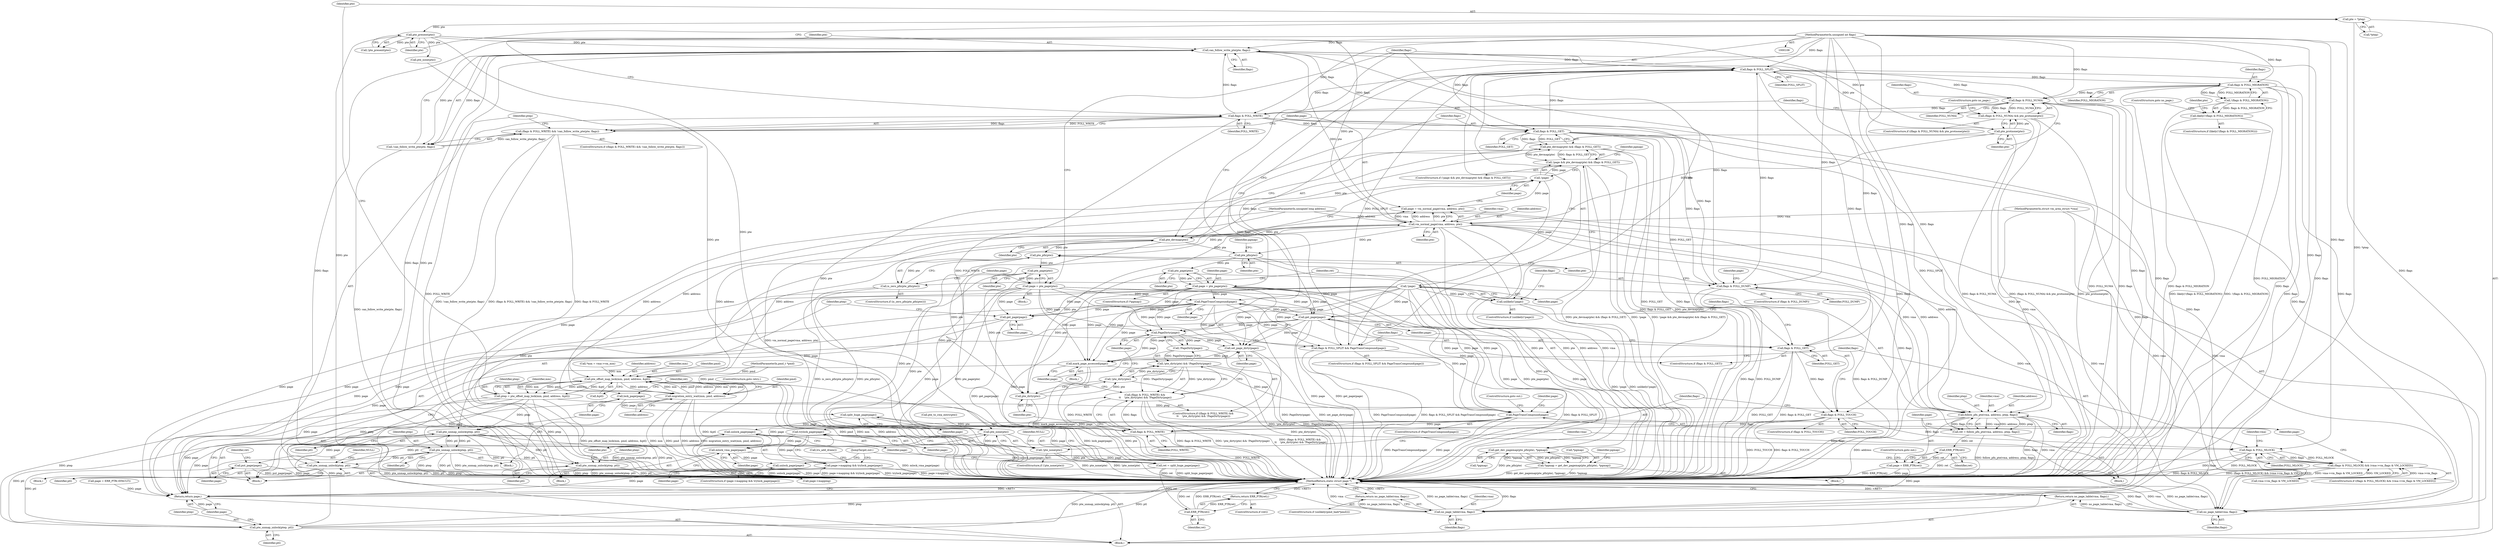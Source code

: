 digraph "0_linux_6b3a707736301c2128ca85ce85fb13f60b5e350a_4@API" {
"1000195" [label="(Call,can_follow_write_pte(pte, flags))"];
"1000186" [label="(Call,pte_protnone(pte))"];
"1000149" [label="(Call,pte_present(pte))"];
"1000143" [label="(Call,pte = *ptep)"];
"1000191" [label="(Call,flags & FOLL_WRITE)"];
"1000183" [label="(Call,flags & FOLL_NUMA)"];
"1000281" [label="(Call,flags & FOLL_SPLIT)"];
"1000217" [label="(Call,flags & FOLL_GET)"];
"1000195" [label="(Call,can_follow_write_pte(pte, flags))"];
"1000112" [label="(MethodParameterIn,unsigned int flags)"];
"1000245" [label="(Call,flags & FOLL_DUMP)"];
"1000156" [label="(Call,flags & FOLL_MIGRATION)"];
"1000194" [label="(Call,!can_follow_write_pte(pte, flags))"];
"1000190" [label="(Call,(flags & FOLL_WRITE) && !can_follow_write_pte(pte, flags))"];
"1000206" [label="(Call,vm_normal_page(vma, address, pte))"];
"1000132" [label="(Call,no_page_table(vma, flags))"];
"1000131" [label="(Return,return no_page_table(vma, flags);)"];
"1000137" [label="(Call,pte_offset_map_lock(mm, pmd, address, &ptl))"];
"1000135" [label="(Call,ptep = pte_offset_map_lock(mm, pmd, address, &ptl))"];
"1000173" [label="(Call,pte_unmap_unlock(ptep, ptl))"];
"1000199" [label="(Call,pte_unmap_unlock(ptep, ptl))"];
"1000290" [label="(Call,pte_unmap_unlock(ptep, ptl))"];
"1000365" [label="(Call,pte_unmap_unlock(ptep, ptl))"];
"1000371" [label="(Call,pte_unmap_unlock(ptep, ptl))"];
"1000269" [label="(Call,follow_pfn_pte(vma, address, ptep, flags))"];
"1000267" [label="(Call,ret = follow_pfn_pte(vma, address, ptep, flags))"];
"1000276" [label="(Call,ERR_PTR(ret))"];
"1000274" [label="(Call,page = ERR_PTR(ret))"];
"1000368" [label="(Return,return page;)"];
"1000176" [label="(Call,migration_entry_wait(mm, pmd, address))"];
"1000204" [label="(Call,page = vm_normal_page(vma, address, pte))"];
"1000212" [label="(Call,!page)"];
"1000211" [label="(Call,!page && pte_devmap(pte) && (flags & FOLL_GET))"];
"1000241" [label="(Call,!page)"];
"1000240" [label="(Call,unlikely(!page))"];
"1000284" [label="(Call,PageTransCompound(page))"];
"1000280" [label="(Call,flags & FOLL_SPLIT && PageTransCompound(page))"];
"1000288" [label="(Call,get_page(page))"];
"1000293" [label="(Call,lock_page(page))"];
"1000297" [label="(Call,split_huge_page(page))"];
"1000295" [label="(Call,ret = split_huge_page(page))"];
"1000306" [label="(Call,ERR_PTR(ret))"];
"1000305" [label="(Return,return ERR_PTR(ret);)"];
"1000299" [label="(Call,unlock_page(page))"];
"1000301" [label="(Call,put_page(page))"];
"1000313" [label="(Call,get_page(page))"];
"1000330" [label="(Call,PageDirty(page))"];
"1000329" [label="(Call,!PageDirty(page))"];
"1000325" [label="(Call,!pte_dirty(pte) && !PageDirty(page))"];
"1000321" [label="(Call,(flags & FOLL_WRITE) &&\n \t\t    !pte_dirty(pte) && !PageDirty(page))"];
"1000332" [label="(Call,set_page_dirty(page))"];
"1000334" [label="(Call,mark_page_accessed(page))"];
"1000348" [label="(Call,PageTransCompound(page))"];
"1000356" [label="(Call,trylock_page(page))"];
"1000352" [label="(Call,page->mapping && trylock_page(page))"];
"1000360" [label="(Call,mlock_vma_page(page))"];
"1000362" [label="(Call,unlock_page(page))"];
"1000215" [label="(Call,pte_devmap(pte))"];
"1000214" [label="(Call,pte_devmap(pte) && (flags & FOLL_GET))"];
"1000225" [label="(Call,pte_pfn(pte))"];
"1000224" [label="(Call,get_dev_pagemap(pte_pfn(pte), *pgmap))"];
"1000221" [label="(Call,*pgmap = get_dev_pagemap(pte_pfn(pte), *pgmap))"];
"1000234" [label="(Call,pte_page(pte))"];
"1000232" [label="(Call,page = pte_page(pte))"];
"1000327" [label="(Call,pte_dirty(pte))"];
"1000326" [label="(Call,!pte_dirty(pte))"];
"1000376" [label="(Call,pte_none(pte))"];
"1000375" [label="(Call,!pte_none(pte))"];
"1000257" [label="(Call,pte_pfn(pte))"];
"1000256" [label="(Call,is_zero_pfn(pte_pfn(pte)))"];
"1000262" [label="(Call,pte_page(pte))"];
"1000260" [label="(Call,page = pte_page(pte))"];
"1000381" [label="(Call,no_page_table(vma, flags))"];
"1000380" [label="(Return,return no_page_table(vma, flags);)"];
"1000155" [label="(Call,!(flags & FOLL_MIGRATION))"];
"1000154" [label="(Call,likely(!(flags & FOLL_MIGRATION)))"];
"1000182" [label="(Call,(flags & FOLL_NUMA) && pte_protnone(pte))"];
"1000322" [label="(Call,flags & FOLL_WRITE)"];
"1000338" [label="(Call,flags & FOLL_MLOCK)"];
"1000337" [label="(Call,(flags & FOLL_MLOCK) && (vma->vm_flags & VM_LOCKED))"];
"1000310" [label="(Call,flags & FOLL_GET)"];
"1000316" [label="(Call,flags & FOLL_TOUCH)"];
"1000283" [label="(Identifier,FOLL_SPLIT)"];
"1000204" [label="(Call,page = vm_normal_page(vma, address, pte))"];
"1000133" [label="(Identifier,vma)"];
"1000224" [label="(Call,get_dev_pagemap(pte_pfn(pte), *pgmap))"];
"1000227" [label="(Call,*pgmap)"];
"1000177" [label="(Identifier,mm)"];
"1000241" [label="(Call,!page)"];
"1000226" [label="(Identifier,pte)"];
"1000275" [label="(Identifier,page)"];
"1000359" [label="(Call,lru_add_drain())"];
"1000137" [label="(Call,pte_offset_map_lock(mm, pmd, address, &ptl))"];
"1000279" [label="(ControlStructure,if (flags & FOLL_SPLIT && PageTransCompound(page)))"];
"1000277" [label="(Identifier,ret)"];
"1000134" [label="(Identifier,flags)"];
"1000367" [label="(Identifier,ptl)"];
"1000203" [label="(Identifier,NULL)"];
"1000166" [label="(Call,pte_to_swp_entry(pte))"];
"1000257" [label="(Call,pte_pfn(pte))"];
"1000335" [label="(Identifier,page)"];
"1000357" [label="(Identifier,page)"];
"1000187" [label="(Identifier,pte)"];
"1000250" [label="(Identifier,page)"];
"1000272" [label="(Identifier,ptep)"];
"1000369" [label="(Identifier,page)"];
"1000183" [label="(Call,flags & FOLL_NUMA)"];
"1000364" [label="(JumpTarget,out:)"];
"1000201" [label="(Identifier,ptl)"];
"1000302" [label="(Identifier,page)"];
"1000213" [label="(Identifier,page)"];
"1000233" [label="(Identifier,page)"];
"1000301" [label="(Call,put_page(page))"];
"1000135" [label="(Call,ptep = pte_offset_map_lock(mm, pmd, address, &ptl))"];
"1000375" [label="(Call,!pte_none(pte))"];
"1000332" [label="(Call,set_page_dirty(page))"];
"1000139" [label="(Identifier,pmd)"];
"1000260" [label="(Call,page = pte_page(pte))"];
"1000371" [label="(Call,pte_unmap_unlock(ptep, ptl))"];
"1000175" [label="(Identifier,ptl)"];
"1000298" [label="(Identifier,page)"];
"1000362" [label="(Call,unlock_page(page))"];
"1000180" [label="(ControlStructure,goto retry;)"];
"1000297" [label="(Call,split_huge_page(page))"];
"1000312" [label="(Identifier,FOLL_GET)"];
"1000109" [label="(MethodParameterIn,struct vm_area_struct *vma)"];
"1000132" [label="(Call,no_page_table(vma, flags))"];
"1000268" [label="(Identifier,ret)"];
"1000325" [label="(Call,!pte_dirty(pte) && !PageDirty(page))"];
"1000225" [label="(Call,pte_pfn(pte))"];
"1000188" [label="(ControlStructure,goto no_page;)"];
"1000246" [label="(Identifier,flags)"];
"1000179" [label="(Identifier,address)"];
"1000322" [label="(Call,flags & FOLL_WRITE)"];
"1000181" [label="(ControlStructure,if ((flags & FOLL_NUMA) && pte_protnone(pte)))"];
"1000316" [label="(Call,flags & FOLL_TOUCH)"];
"1000131" [label="(Return,return no_page_table(vma, flags);)"];
"1000270" [label="(Identifier,vma)"];
"1000185" [label="(Identifier,FOLL_NUMA)"];
"1000339" [label="(Identifier,flags)"];
"1000199" [label="(Call,pte_unmap_unlock(ptep, ptl))"];
"1000222" [label="(Call,*pgmap)"];
"1000209" [label="(Identifier,pte)"];
"1000116" [label="(Call,*mm = vma->vm_mm)"];
"1000258" [label="(Identifier,pte)"];
"1000173" [label="(Call,pte_unmap_unlock(ptep, ptl))"];
"1000330" [label="(Call,PageDirty(page))"];
"1000299" [label="(Call,unlock_page(page))"];
"1000361" [label="(Identifier,page)"];
"1000194" [label="(Call,!can_follow_write_pte(pte, flags))"];
"1000336" [label="(ControlStructure,if ((flags & FOLL_MLOCK) && (vma->vm_flags & VM_LOCKED)))"];
"1000265" [label="(Block,)"];
"1000366" [label="(Identifier,ptep)"];
"1000329" [label="(Call,!PageDirty(page))"];
"1000324" [label="(Identifier,FOLL_WRITE)"];
"1000286" [label="(Block,)"];
"1000381" [label="(Call,no_page_table(vma, flags))"];
"1000212" [label="(Call,!page)"];
"1000333" [label="(Identifier,page)"];
"1000159" [label="(ControlStructure,goto no_page;)"];
"1000191" [label="(Call,flags & FOLL_WRITE)"];
"1000140" [label="(Identifier,address)"];
"1000198" [label="(Block,)"];
"1000261" [label="(Identifier,page)"];
"1000162" [label="(Identifier,pte)"];
"1000327" [label="(Call,pte_dirty(pte))"];
"1000217" [label="(Call,flags & FOLL_GET)"];
"1000138" [label="(Identifier,mm)"];
"1000157" [label="(Identifier,flags)"];
"1000341" [label="(Call,vma->vm_flags & VM_LOCKED)"];
"1000144" [label="(Identifier,pte)"];
"1000229" [label="(ControlStructure,if (*pgmap))"];
"1000259" [label="(Block,)"];
"1000189" [label="(ControlStructure,if ((flags & FOLL_WRITE) && !can_follow_write_pte(pte, flags)))"];
"1000376" [label="(Call,pte_none(pte))"];
"1000382" [label="(Identifier,vma)"];
"1000384" [label="(MethodReturn,static struct page *)"];
"1000235" [label="(Identifier,pte)"];
"1000306" [label="(Call,ERR_PTR(ret))"];
"1000245" [label="(Call,flags & FOLL_DUMP)"];
"1000284" [label="(Call,PageTransCompound(page))"];
"1000242" [label="(Identifier,page)"];
"1000282" [label="(Identifier,flags)"];
"1000326" [label="(Call,!pte_dirty(pte))"];
"1000352" [label="(Call,page->mapping && trylock_page(page))"];
"1000323" [label="(Identifier,flags)"];
"1000148" [label="(Call,!pte_present(pte))"];
"1000228" [label="(Identifier,pgmap)"];
"1000153" [label="(ControlStructure,if (likely(!(flags & FOLL_MIGRATION))))"];
"1000300" [label="(Identifier,page)"];
"1000303" [label="(ControlStructure,if (ret))"];
"1000350" [label="(ControlStructure,goto out;)"];
"1000232" [label="(Call,page = pte_page(pte))"];
"1000154" [label="(Call,likely(!(flags & FOLL_MIGRATION)))"];
"1000334" [label="(Call,mark_page_accessed(page))"];
"1000305" [label="(Return,return ERR_PTR(ret);)"];
"1000216" [label="(Identifier,pte)"];
"1000151" [label="(Block,)"];
"1000379" [label="(Identifier,NULL)"];
"1000263" [label="(Identifier,pte)"];
"1000143" [label="(Call,pte = *ptep)"];
"1000190" [label="(Call,(flags & FOLL_WRITE) && !can_follow_write_pte(pte, flags))"];
"1000161" [label="(Call,pte_none(pte))"];
"1000267" [label="(Call,ret = follow_pfn_pte(vma, address, ptep, flags))"];
"1000114" [label="(Block,)"];
"1000285" [label="(Identifier,page)"];
"1000291" [label="(Identifier,ptep)"];
"1000141" [label="(Call,&ptl)"];
"1000200" [label="(Identifier,ptep)"];
"1000186" [label="(Call,pte_protnone(pte))"];
"1000184" [label="(Identifier,flags)"];
"1000309" [label="(ControlStructure,if (flags & FOLL_GET))"];
"1000195" [label="(Call,can_follow_write_pte(pte, flags))"];
"1000383" [label="(Identifier,flags)"];
"1000343" [label="(Identifier,vma)"];
"1000155" [label="(Call,!(flags & FOLL_MIGRATION))"];
"1000314" [label="(Identifier,page)"];
"1000380" [label="(Return,return no_page_table(vma, flags);)"];
"1000337" [label="(Call,(flags & FOLL_MLOCK) && (vma->vm_flags & VM_LOCKED))"];
"1000292" [label="(Identifier,ptl)"];
"1000377" [label="(Identifier,pte)"];
"1000110" [label="(MethodParameterIn,unsigned long address)"];
"1000269" [label="(Call,follow_pfn_pte(vma, address, ptep, flags))"];
"1000315" [label="(ControlStructure,if (flags & FOLL_TOUCH))"];
"1000211" [label="(Call,!page && pte_devmap(pte) && (flags & FOLL_GET))"];
"1000240" [label="(Call,unlikely(!page))"];
"1000234" [label="(Call,pte_page(pte))"];
"1000197" [label="(Identifier,flags)"];
"1000126" [label="(ControlStructure,if (unlikely(pmd_bad(*pmd))))"];
"1000374" [label="(ControlStructure,if (!pte_none(pte)))"];
"1000244" [label="(ControlStructure,if (flags & FOLL_DUMP))"];
"1000363" [label="(Identifier,page)"];
"1000176" [label="(Call,migration_entry_wait(mm, pmd, address))"];
"1000318" [label="(Identifier,FOLL_TOUCH)"];
"1000290" [label="(Call,pte_unmap_unlock(ptep, ptl))"];
"1000112" [label="(MethodParameterIn,unsigned int flags)"];
"1000351" [label="(ControlStructure,if (page->mapping && trylock_page(page)))"];
"1000158" [label="(Identifier,FOLL_MIGRATION)"];
"1000196" [label="(Identifier,pte)"];
"1000271" [label="(Identifier,address)"];
"1000149" [label="(Call,pte_present(pte))"];
"1000349" [label="(Identifier,page)"];
"1000293" [label="(Call,lock_page(page))"];
"1000223" [label="(Identifier,pgmap)"];
"1000304" [label="(Identifier,ret)"];
"1000365" [label="(Call,pte_unmap_unlock(ptep, ptl))"];
"1000193" [label="(Identifier,FOLL_WRITE)"];
"1000207" [label="(Identifier,vma)"];
"1000276" [label="(Call,ERR_PTR(ret))"];
"1000320" [label="(ControlStructure,if ((flags & FOLL_WRITE) &&\n \t\t    !pte_dirty(pte) && !PageDirty(page)))"];
"1000347" [label="(ControlStructure,if (PageTransCompound(page)))"];
"1000262" [label="(Call,pte_page(pte))"];
"1000255" [label="(ControlStructure,if (is_zero_pfn(pte_pfn(pte))))"];
"1000294" [label="(Identifier,page)"];
"1000288" [label="(Call,get_page(page))"];
"1000338" [label="(Call,flags & FOLL_MLOCK)"];
"1000192" [label="(Identifier,flags)"];
"1000289" [label="(Identifier,page)"];
"1000156" [label="(Call,flags & FOLL_MIGRATION)"];
"1000239" [label="(ControlStructure,if (unlikely(!page)))"];
"1000280" [label="(Call,flags & FOLL_SPLIT && PageTransCompound(page))"];
"1000348" [label="(Call,PageTransCompound(page))"];
"1000321" [label="(Call,(flags & FOLL_WRITE) &&\n \t\t    !pte_dirty(pte) && !PageDirty(page))"];
"1000372" [label="(Identifier,ptep)"];
"1000220" [label="(Block,)"];
"1000150" [label="(Identifier,pte)"];
"1000218" [label="(Identifier,flags)"];
"1000313" [label="(Call,get_page(page))"];
"1000210" [label="(ControlStructure,if (!page && pte_devmap(pte) && (flags & FOLL_GET)))"];
"1000368" [label="(Return,return page;)"];
"1000295" [label="(Call,ret = split_huge_page(page))"];
"1000296" [label="(Identifier,ret)"];
"1000247" [label="(Identifier,FOLL_DUMP)"];
"1000354" [label="(Identifier,page)"];
"1000182" [label="(Call,(flags & FOLL_NUMA) && pte_protnone(pte))"];
"1000174" [label="(Identifier,ptep)"];
"1000256" [label="(Call,is_zero_pfn(pte_pfn(pte)))"];
"1000219" [label="(Identifier,FOLL_GET)"];
"1000145" [label="(Call,*ptep)"];
"1000214" [label="(Call,pte_devmap(pte) && (flags & FOLL_GET))"];
"1000311" [label="(Identifier,flags)"];
"1000178" [label="(Identifier,pmd)"];
"1000281" [label="(Call,flags & FOLL_SPLIT)"];
"1000205" [label="(Identifier,page)"];
"1000328" [label="(Identifier,pte)"];
"1000249" [label="(Call,page = ERR_PTR(-EFAULT))"];
"1000273" [label="(Identifier,flags)"];
"1000356" [label="(Call,trylock_page(page))"];
"1000111" [label="(MethodParameterIn,pmd_t *pmd)"];
"1000358" [label="(Block,)"];
"1000221" [label="(Call,*pgmap = get_dev_pagemap(pte_pfn(pte), *pgmap))"];
"1000231" [label="(Identifier,pgmap)"];
"1000373" [label="(Identifier,ptl)"];
"1000215" [label="(Call,pte_devmap(pte))"];
"1000206" [label="(Call,vm_normal_page(vma, address, pte))"];
"1000331" [label="(Identifier,page)"];
"1000319" [label="(Block,)"];
"1000340" [label="(Identifier,FOLL_MLOCK)"];
"1000317" [label="(Identifier,flags)"];
"1000360" [label="(Call,mlock_vma_page(page))"];
"1000208" [label="(Identifier,address)"];
"1000278" [label="(ControlStructure,goto out;)"];
"1000307" [label="(Identifier,ret)"];
"1000353" [label="(Call,page->mapping)"];
"1000274" [label="(Call,page = ERR_PTR(ret))"];
"1000310" [label="(Call,flags & FOLL_GET)"];
"1000136" [label="(Identifier,ptep)"];
"1000195" -> "1000194"  [label="AST: "];
"1000195" -> "1000197"  [label="CFG: "];
"1000196" -> "1000195"  [label="AST: "];
"1000197" -> "1000195"  [label="AST: "];
"1000194" -> "1000195"  [label="CFG: "];
"1000195" -> "1000384"  [label="DDG: flags"];
"1000195" -> "1000384"  [label="DDG: pte"];
"1000195" -> "1000194"  [label="DDG: pte"];
"1000195" -> "1000194"  [label="DDG: flags"];
"1000186" -> "1000195"  [label="DDG: pte"];
"1000149" -> "1000195"  [label="DDG: pte"];
"1000191" -> "1000195"  [label="DDG: flags"];
"1000112" -> "1000195"  [label="DDG: flags"];
"1000195" -> "1000206"  [label="DDG: pte"];
"1000195" -> "1000217"  [label="DDG: flags"];
"1000195" -> "1000245"  [label="DDG: flags"];
"1000195" -> "1000281"  [label="DDG: flags"];
"1000195" -> "1000381"  [label="DDG: flags"];
"1000186" -> "1000182"  [label="AST: "];
"1000186" -> "1000187"  [label="CFG: "];
"1000187" -> "1000186"  [label="AST: "];
"1000182" -> "1000186"  [label="CFG: "];
"1000186" -> "1000384"  [label="DDG: pte"];
"1000186" -> "1000182"  [label="DDG: pte"];
"1000149" -> "1000186"  [label="DDG: pte"];
"1000186" -> "1000206"  [label="DDG: pte"];
"1000186" -> "1000376"  [label="DDG: pte"];
"1000149" -> "1000148"  [label="AST: "];
"1000149" -> "1000150"  [label="CFG: "];
"1000150" -> "1000149"  [label="AST: "];
"1000148" -> "1000149"  [label="CFG: "];
"1000149" -> "1000384"  [label="DDG: pte"];
"1000149" -> "1000148"  [label="DDG: pte"];
"1000143" -> "1000149"  [label="DDG: pte"];
"1000149" -> "1000161"  [label="DDG: pte"];
"1000149" -> "1000206"  [label="DDG: pte"];
"1000149" -> "1000376"  [label="DDG: pte"];
"1000143" -> "1000114"  [label="AST: "];
"1000143" -> "1000145"  [label="CFG: "];
"1000144" -> "1000143"  [label="AST: "];
"1000145" -> "1000143"  [label="AST: "];
"1000150" -> "1000143"  [label="CFG: "];
"1000143" -> "1000384"  [label="DDG: *ptep"];
"1000191" -> "1000190"  [label="AST: "];
"1000191" -> "1000193"  [label="CFG: "];
"1000192" -> "1000191"  [label="AST: "];
"1000193" -> "1000191"  [label="AST: "];
"1000196" -> "1000191"  [label="CFG: "];
"1000190" -> "1000191"  [label="CFG: "];
"1000191" -> "1000384"  [label="DDG: FOLL_WRITE"];
"1000191" -> "1000384"  [label="DDG: flags"];
"1000191" -> "1000190"  [label="DDG: flags"];
"1000191" -> "1000190"  [label="DDG: FOLL_WRITE"];
"1000183" -> "1000191"  [label="DDG: flags"];
"1000112" -> "1000191"  [label="DDG: flags"];
"1000191" -> "1000217"  [label="DDG: flags"];
"1000191" -> "1000245"  [label="DDG: flags"];
"1000191" -> "1000281"  [label="DDG: flags"];
"1000191" -> "1000322"  [label="DDG: FOLL_WRITE"];
"1000191" -> "1000381"  [label="DDG: flags"];
"1000183" -> "1000182"  [label="AST: "];
"1000183" -> "1000185"  [label="CFG: "];
"1000184" -> "1000183"  [label="AST: "];
"1000185" -> "1000183"  [label="AST: "];
"1000187" -> "1000183"  [label="CFG: "];
"1000182" -> "1000183"  [label="CFG: "];
"1000183" -> "1000384"  [label="DDG: FOLL_NUMA"];
"1000183" -> "1000384"  [label="DDG: flags"];
"1000183" -> "1000182"  [label="DDG: flags"];
"1000183" -> "1000182"  [label="DDG: FOLL_NUMA"];
"1000281" -> "1000183"  [label="DDG: flags"];
"1000156" -> "1000183"  [label="DDG: flags"];
"1000112" -> "1000183"  [label="DDG: flags"];
"1000183" -> "1000381"  [label="DDG: flags"];
"1000281" -> "1000280"  [label="AST: "];
"1000281" -> "1000283"  [label="CFG: "];
"1000282" -> "1000281"  [label="AST: "];
"1000283" -> "1000281"  [label="AST: "];
"1000285" -> "1000281"  [label="CFG: "];
"1000280" -> "1000281"  [label="CFG: "];
"1000281" -> "1000384"  [label="DDG: flags"];
"1000281" -> "1000384"  [label="DDG: FOLL_SPLIT"];
"1000281" -> "1000132"  [label="DDG: flags"];
"1000281" -> "1000156"  [label="DDG: flags"];
"1000281" -> "1000280"  [label="DDG: flags"];
"1000281" -> "1000280"  [label="DDG: FOLL_SPLIT"];
"1000217" -> "1000281"  [label="DDG: flags"];
"1000245" -> "1000281"  [label="DDG: flags"];
"1000112" -> "1000281"  [label="DDG: flags"];
"1000281" -> "1000310"  [label="DDG: flags"];
"1000217" -> "1000214"  [label="AST: "];
"1000217" -> "1000219"  [label="CFG: "];
"1000218" -> "1000217"  [label="AST: "];
"1000219" -> "1000217"  [label="AST: "];
"1000214" -> "1000217"  [label="CFG: "];
"1000217" -> "1000384"  [label="DDG: FOLL_GET"];
"1000217" -> "1000384"  [label="DDG: flags"];
"1000217" -> "1000214"  [label="DDG: flags"];
"1000217" -> "1000214"  [label="DDG: FOLL_GET"];
"1000112" -> "1000217"  [label="DDG: flags"];
"1000217" -> "1000245"  [label="DDG: flags"];
"1000217" -> "1000310"  [label="DDG: FOLL_GET"];
"1000217" -> "1000381"  [label="DDG: flags"];
"1000112" -> "1000108"  [label="AST: "];
"1000112" -> "1000384"  [label="DDG: flags"];
"1000112" -> "1000132"  [label="DDG: flags"];
"1000112" -> "1000156"  [label="DDG: flags"];
"1000112" -> "1000245"  [label="DDG: flags"];
"1000112" -> "1000269"  [label="DDG: flags"];
"1000112" -> "1000310"  [label="DDG: flags"];
"1000112" -> "1000316"  [label="DDG: flags"];
"1000112" -> "1000322"  [label="DDG: flags"];
"1000112" -> "1000338"  [label="DDG: flags"];
"1000112" -> "1000381"  [label="DDG: flags"];
"1000245" -> "1000244"  [label="AST: "];
"1000245" -> "1000247"  [label="CFG: "];
"1000246" -> "1000245"  [label="AST: "];
"1000247" -> "1000245"  [label="AST: "];
"1000250" -> "1000245"  [label="CFG: "];
"1000258" -> "1000245"  [label="CFG: "];
"1000245" -> "1000384"  [label="DDG: flags & FOLL_DUMP"];
"1000245" -> "1000384"  [label="DDG: flags"];
"1000245" -> "1000384"  [label="DDG: FOLL_DUMP"];
"1000245" -> "1000269"  [label="DDG: flags"];
"1000156" -> "1000155"  [label="AST: "];
"1000156" -> "1000158"  [label="CFG: "];
"1000157" -> "1000156"  [label="AST: "];
"1000158" -> "1000156"  [label="AST: "];
"1000155" -> "1000156"  [label="CFG: "];
"1000156" -> "1000384"  [label="DDG: flags"];
"1000156" -> "1000384"  [label="DDG: FOLL_MIGRATION"];
"1000156" -> "1000132"  [label="DDG: flags"];
"1000156" -> "1000155"  [label="DDG: flags"];
"1000156" -> "1000155"  [label="DDG: FOLL_MIGRATION"];
"1000156" -> "1000381"  [label="DDG: flags"];
"1000194" -> "1000190"  [label="AST: "];
"1000190" -> "1000194"  [label="CFG: "];
"1000194" -> "1000384"  [label="DDG: can_follow_write_pte(pte, flags)"];
"1000194" -> "1000190"  [label="DDG: can_follow_write_pte(pte, flags)"];
"1000190" -> "1000189"  [label="AST: "];
"1000200" -> "1000190"  [label="CFG: "];
"1000205" -> "1000190"  [label="CFG: "];
"1000190" -> "1000384"  [label="DDG: !can_follow_write_pte(pte, flags)"];
"1000190" -> "1000384"  [label="DDG: (flags & FOLL_WRITE) && !can_follow_write_pte(pte, flags)"];
"1000190" -> "1000384"  [label="DDG: flags & FOLL_WRITE"];
"1000206" -> "1000204"  [label="AST: "];
"1000206" -> "1000209"  [label="CFG: "];
"1000207" -> "1000206"  [label="AST: "];
"1000208" -> "1000206"  [label="AST: "];
"1000209" -> "1000206"  [label="AST: "];
"1000204" -> "1000206"  [label="CFG: "];
"1000206" -> "1000384"  [label="DDG: pte"];
"1000206" -> "1000384"  [label="DDG: address"];
"1000206" -> "1000384"  [label="DDG: vma"];
"1000206" -> "1000132"  [label="DDG: vma"];
"1000206" -> "1000137"  [label="DDG: address"];
"1000206" -> "1000204"  [label="DDG: vma"];
"1000206" -> "1000204"  [label="DDG: address"];
"1000206" -> "1000204"  [label="DDG: pte"];
"1000109" -> "1000206"  [label="DDG: vma"];
"1000137" -> "1000206"  [label="DDG: address"];
"1000110" -> "1000206"  [label="DDG: address"];
"1000206" -> "1000215"  [label="DDG: pte"];
"1000206" -> "1000225"  [label="DDG: pte"];
"1000206" -> "1000257"  [label="DDG: pte"];
"1000206" -> "1000269"  [label="DDG: vma"];
"1000206" -> "1000269"  [label="DDG: address"];
"1000206" -> "1000327"  [label="DDG: pte"];
"1000206" -> "1000381"  [label="DDG: vma"];
"1000132" -> "1000131"  [label="AST: "];
"1000132" -> "1000134"  [label="CFG: "];
"1000133" -> "1000132"  [label="AST: "];
"1000134" -> "1000132"  [label="AST: "];
"1000131" -> "1000132"  [label="CFG: "];
"1000132" -> "1000384"  [label="DDG: no_page_table(vma, flags)"];
"1000132" -> "1000384"  [label="DDG: flags"];
"1000132" -> "1000384"  [label="DDG: vma"];
"1000132" -> "1000131"  [label="DDG: no_page_table(vma, flags)"];
"1000109" -> "1000132"  [label="DDG: vma"];
"1000131" -> "1000126"  [label="AST: "];
"1000384" -> "1000131"  [label="CFG: "];
"1000131" -> "1000384"  [label="DDG: <RET>"];
"1000137" -> "1000135"  [label="AST: "];
"1000137" -> "1000141"  [label="CFG: "];
"1000138" -> "1000137"  [label="AST: "];
"1000139" -> "1000137"  [label="AST: "];
"1000140" -> "1000137"  [label="AST: "];
"1000141" -> "1000137"  [label="AST: "];
"1000135" -> "1000137"  [label="CFG: "];
"1000137" -> "1000384"  [label="DDG: &ptl"];
"1000137" -> "1000384"  [label="DDG: pmd"];
"1000137" -> "1000384"  [label="DDG: address"];
"1000137" -> "1000384"  [label="DDG: mm"];
"1000137" -> "1000135"  [label="DDG: mm"];
"1000137" -> "1000135"  [label="DDG: pmd"];
"1000137" -> "1000135"  [label="DDG: address"];
"1000137" -> "1000135"  [label="DDG: &ptl"];
"1000116" -> "1000137"  [label="DDG: mm"];
"1000176" -> "1000137"  [label="DDG: mm"];
"1000176" -> "1000137"  [label="DDG: pmd"];
"1000176" -> "1000137"  [label="DDG: address"];
"1000111" -> "1000137"  [label="DDG: pmd"];
"1000110" -> "1000137"  [label="DDG: address"];
"1000137" -> "1000176"  [label="DDG: mm"];
"1000137" -> "1000176"  [label="DDG: pmd"];
"1000137" -> "1000176"  [label="DDG: address"];
"1000135" -> "1000114"  [label="AST: "];
"1000136" -> "1000135"  [label="AST: "];
"1000144" -> "1000135"  [label="CFG: "];
"1000135" -> "1000384"  [label="DDG: pte_offset_map_lock(mm, pmd, address, &ptl)"];
"1000135" -> "1000173"  [label="DDG: ptep"];
"1000135" -> "1000199"  [label="DDG: ptep"];
"1000135" -> "1000269"  [label="DDG: ptep"];
"1000135" -> "1000290"  [label="DDG: ptep"];
"1000135" -> "1000365"  [label="DDG: ptep"];
"1000135" -> "1000371"  [label="DDG: ptep"];
"1000173" -> "1000151"  [label="AST: "];
"1000173" -> "1000175"  [label="CFG: "];
"1000174" -> "1000173"  [label="AST: "];
"1000175" -> "1000173"  [label="AST: "];
"1000177" -> "1000173"  [label="CFG: "];
"1000173" -> "1000384"  [label="DDG: pte_unmap_unlock(ptep, ptl)"];
"1000173" -> "1000384"  [label="DDG: ptep"];
"1000173" -> "1000384"  [label="DDG: ptl"];
"1000290" -> "1000173"  [label="DDG: ptl"];
"1000173" -> "1000199"  [label="DDG: ptl"];
"1000173" -> "1000290"  [label="DDG: ptl"];
"1000173" -> "1000365"  [label="DDG: ptl"];
"1000173" -> "1000371"  [label="DDG: ptl"];
"1000199" -> "1000198"  [label="AST: "];
"1000199" -> "1000201"  [label="CFG: "];
"1000200" -> "1000199"  [label="AST: "];
"1000201" -> "1000199"  [label="AST: "];
"1000203" -> "1000199"  [label="CFG: "];
"1000199" -> "1000384"  [label="DDG: ptl"];
"1000199" -> "1000384"  [label="DDG: ptep"];
"1000199" -> "1000384"  [label="DDG: pte_unmap_unlock(ptep, ptl)"];
"1000290" -> "1000199"  [label="DDG: ptl"];
"1000290" -> "1000286"  [label="AST: "];
"1000290" -> "1000292"  [label="CFG: "];
"1000291" -> "1000290"  [label="AST: "];
"1000292" -> "1000290"  [label="AST: "];
"1000294" -> "1000290"  [label="CFG: "];
"1000290" -> "1000384"  [label="DDG: ptep"];
"1000290" -> "1000384"  [label="DDG: ptl"];
"1000290" -> "1000384"  [label="DDG: pte_unmap_unlock(ptep, ptl)"];
"1000290" -> "1000365"  [label="DDG: ptl"];
"1000290" -> "1000371"  [label="DDG: ptl"];
"1000365" -> "1000114"  [label="AST: "];
"1000365" -> "1000367"  [label="CFG: "];
"1000366" -> "1000365"  [label="AST: "];
"1000367" -> "1000365"  [label="AST: "];
"1000369" -> "1000365"  [label="CFG: "];
"1000365" -> "1000384"  [label="DDG: pte_unmap_unlock(ptep, ptl)"];
"1000365" -> "1000384"  [label="DDG: ptl"];
"1000365" -> "1000384"  [label="DDG: ptep"];
"1000269" -> "1000365"  [label="DDG: ptep"];
"1000371" -> "1000114"  [label="AST: "];
"1000371" -> "1000373"  [label="CFG: "];
"1000372" -> "1000371"  [label="AST: "];
"1000373" -> "1000371"  [label="AST: "];
"1000377" -> "1000371"  [label="CFG: "];
"1000371" -> "1000384"  [label="DDG: ptl"];
"1000371" -> "1000384"  [label="DDG: ptep"];
"1000371" -> "1000384"  [label="DDG: pte_unmap_unlock(ptep, ptl)"];
"1000269" -> "1000267"  [label="AST: "];
"1000269" -> "1000273"  [label="CFG: "];
"1000270" -> "1000269"  [label="AST: "];
"1000271" -> "1000269"  [label="AST: "];
"1000272" -> "1000269"  [label="AST: "];
"1000273" -> "1000269"  [label="AST: "];
"1000267" -> "1000269"  [label="CFG: "];
"1000269" -> "1000384"  [label="DDG: flags"];
"1000269" -> "1000384"  [label="DDG: vma"];
"1000269" -> "1000384"  [label="DDG: address"];
"1000269" -> "1000267"  [label="DDG: vma"];
"1000269" -> "1000267"  [label="DDG: address"];
"1000269" -> "1000267"  [label="DDG: ptep"];
"1000269" -> "1000267"  [label="DDG: flags"];
"1000109" -> "1000269"  [label="DDG: vma"];
"1000110" -> "1000269"  [label="DDG: address"];
"1000267" -> "1000265"  [label="AST: "];
"1000268" -> "1000267"  [label="AST: "];
"1000275" -> "1000267"  [label="CFG: "];
"1000267" -> "1000384"  [label="DDG: follow_pfn_pte(vma, address, ptep, flags)"];
"1000267" -> "1000276"  [label="DDG: ret"];
"1000276" -> "1000274"  [label="AST: "];
"1000276" -> "1000277"  [label="CFG: "];
"1000277" -> "1000276"  [label="AST: "];
"1000274" -> "1000276"  [label="CFG: "];
"1000276" -> "1000384"  [label="DDG: ret"];
"1000276" -> "1000274"  [label="DDG: ret"];
"1000274" -> "1000265"  [label="AST: "];
"1000275" -> "1000274"  [label="AST: "];
"1000278" -> "1000274"  [label="CFG: "];
"1000274" -> "1000384"  [label="DDG: page"];
"1000274" -> "1000384"  [label="DDG: ERR_PTR(ret)"];
"1000274" -> "1000368"  [label="DDG: page"];
"1000368" -> "1000114"  [label="AST: "];
"1000368" -> "1000369"  [label="CFG: "];
"1000369" -> "1000368"  [label="AST: "];
"1000384" -> "1000368"  [label="CFG: "];
"1000368" -> "1000384"  [label="DDG: <RET>"];
"1000369" -> "1000368"  [label="DDG: page"];
"1000348" -> "1000368"  [label="DDG: page"];
"1000284" -> "1000368"  [label="DDG: page"];
"1000356" -> "1000368"  [label="DDG: page"];
"1000241" -> "1000368"  [label="DDG: page"];
"1000313" -> "1000368"  [label="DDG: page"];
"1000334" -> "1000368"  [label="DDG: page"];
"1000362" -> "1000368"  [label="DDG: page"];
"1000232" -> "1000368"  [label="DDG: page"];
"1000260" -> "1000368"  [label="DDG: page"];
"1000249" -> "1000368"  [label="DDG: page"];
"1000176" -> "1000151"  [label="AST: "];
"1000176" -> "1000179"  [label="CFG: "];
"1000177" -> "1000176"  [label="AST: "];
"1000178" -> "1000176"  [label="AST: "];
"1000179" -> "1000176"  [label="AST: "];
"1000180" -> "1000176"  [label="CFG: "];
"1000176" -> "1000384"  [label="DDG: pmd"];
"1000176" -> "1000384"  [label="DDG: address"];
"1000176" -> "1000384"  [label="DDG: migration_entry_wait(mm, pmd, address)"];
"1000176" -> "1000384"  [label="DDG: mm"];
"1000111" -> "1000176"  [label="DDG: pmd"];
"1000110" -> "1000176"  [label="DDG: address"];
"1000204" -> "1000114"  [label="AST: "];
"1000205" -> "1000204"  [label="AST: "];
"1000213" -> "1000204"  [label="CFG: "];
"1000204" -> "1000384"  [label="DDG: vm_normal_page(vma, address, pte)"];
"1000204" -> "1000212"  [label="DDG: page"];
"1000212" -> "1000211"  [label="AST: "];
"1000212" -> "1000213"  [label="CFG: "];
"1000213" -> "1000212"  [label="AST: "];
"1000216" -> "1000212"  [label="CFG: "];
"1000211" -> "1000212"  [label="CFG: "];
"1000212" -> "1000384"  [label="DDG: page"];
"1000212" -> "1000211"  [label="DDG: page"];
"1000212" -> "1000241"  [label="DDG: page"];
"1000211" -> "1000210"  [label="AST: "];
"1000211" -> "1000214"  [label="CFG: "];
"1000214" -> "1000211"  [label="AST: "];
"1000223" -> "1000211"  [label="CFG: "];
"1000242" -> "1000211"  [label="CFG: "];
"1000211" -> "1000384"  [label="DDG: pte_devmap(pte) && (flags & FOLL_GET)"];
"1000211" -> "1000384"  [label="DDG: !page"];
"1000211" -> "1000384"  [label="DDG: !page && pte_devmap(pte) && (flags & FOLL_GET)"];
"1000214" -> "1000211"  [label="DDG: pte_devmap(pte)"];
"1000214" -> "1000211"  [label="DDG: flags & FOLL_GET"];
"1000241" -> "1000240"  [label="AST: "];
"1000241" -> "1000242"  [label="CFG: "];
"1000242" -> "1000241"  [label="AST: "];
"1000240" -> "1000241"  [label="CFG: "];
"1000241" -> "1000384"  [label="DDG: page"];
"1000241" -> "1000240"  [label="DDG: page"];
"1000241" -> "1000284"  [label="DDG: page"];
"1000241" -> "1000288"  [label="DDG: page"];
"1000241" -> "1000313"  [label="DDG: page"];
"1000241" -> "1000330"  [label="DDG: page"];
"1000241" -> "1000332"  [label="DDG: page"];
"1000241" -> "1000334"  [label="DDG: page"];
"1000241" -> "1000348"  [label="DDG: page"];
"1000240" -> "1000239"  [label="AST: "];
"1000246" -> "1000240"  [label="CFG: "];
"1000282" -> "1000240"  [label="CFG: "];
"1000240" -> "1000384"  [label="DDG: unlikely(!page)"];
"1000240" -> "1000384"  [label="DDG: !page"];
"1000284" -> "1000280"  [label="AST: "];
"1000284" -> "1000285"  [label="CFG: "];
"1000285" -> "1000284"  [label="AST: "];
"1000280" -> "1000284"  [label="CFG: "];
"1000284" -> "1000384"  [label="DDG: page"];
"1000284" -> "1000280"  [label="DDG: page"];
"1000232" -> "1000284"  [label="DDG: page"];
"1000260" -> "1000284"  [label="DDG: page"];
"1000284" -> "1000288"  [label="DDG: page"];
"1000284" -> "1000313"  [label="DDG: page"];
"1000284" -> "1000330"  [label="DDG: page"];
"1000284" -> "1000332"  [label="DDG: page"];
"1000284" -> "1000334"  [label="DDG: page"];
"1000284" -> "1000348"  [label="DDG: page"];
"1000280" -> "1000279"  [label="AST: "];
"1000289" -> "1000280"  [label="CFG: "];
"1000311" -> "1000280"  [label="CFG: "];
"1000280" -> "1000384"  [label="DDG: PageTransCompound(page)"];
"1000280" -> "1000384"  [label="DDG: flags & FOLL_SPLIT && PageTransCompound(page)"];
"1000280" -> "1000384"  [label="DDG: flags & FOLL_SPLIT"];
"1000288" -> "1000286"  [label="AST: "];
"1000288" -> "1000289"  [label="CFG: "];
"1000289" -> "1000288"  [label="AST: "];
"1000291" -> "1000288"  [label="CFG: "];
"1000288" -> "1000384"  [label="DDG: get_page(page)"];
"1000232" -> "1000288"  [label="DDG: page"];
"1000260" -> "1000288"  [label="DDG: page"];
"1000288" -> "1000293"  [label="DDG: page"];
"1000293" -> "1000286"  [label="AST: "];
"1000293" -> "1000294"  [label="CFG: "];
"1000294" -> "1000293"  [label="AST: "];
"1000296" -> "1000293"  [label="CFG: "];
"1000293" -> "1000384"  [label="DDG: lock_page(page)"];
"1000293" -> "1000297"  [label="DDG: page"];
"1000297" -> "1000295"  [label="AST: "];
"1000297" -> "1000298"  [label="CFG: "];
"1000298" -> "1000297"  [label="AST: "];
"1000295" -> "1000297"  [label="CFG: "];
"1000297" -> "1000295"  [label="DDG: page"];
"1000297" -> "1000299"  [label="DDG: page"];
"1000295" -> "1000286"  [label="AST: "];
"1000296" -> "1000295"  [label="AST: "];
"1000300" -> "1000295"  [label="CFG: "];
"1000295" -> "1000384"  [label="DDG: ret"];
"1000295" -> "1000384"  [label="DDG: split_huge_page(page)"];
"1000295" -> "1000306"  [label="DDG: ret"];
"1000306" -> "1000305"  [label="AST: "];
"1000306" -> "1000307"  [label="CFG: "];
"1000307" -> "1000306"  [label="AST: "];
"1000305" -> "1000306"  [label="CFG: "];
"1000306" -> "1000384"  [label="DDG: ret"];
"1000306" -> "1000384"  [label="DDG: ERR_PTR(ret)"];
"1000306" -> "1000305"  [label="DDG: ERR_PTR(ret)"];
"1000305" -> "1000303"  [label="AST: "];
"1000384" -> "1000305"  [label="CFG: "];
"1000305" -> "1000384"  [label="DDG: <RET>"];
"1000299" -> "1000286"  [label="AST: "];
"1000299" -> "1000300"  [label="CFG: "];
"1000300" -> "1000299"  [label="AST: "];
"1000302" -> "1000299"  [label="CFG: "];
"1000299" -> "1000384"  [label="DDG: unlock_page(page)"];
"1000299" -> "1000301"  [label="DDG: page"];
"1000301" -> "1000286"  [label="AST: "];
"1000301" -> "1000302"  [label="CFG: "];
"1000302" -> "1000301"  [label="AST: "];
"1000304" -> "1000301"  [label="CFG: "];
"1000301" -> "1000384"  [label="DDG: put_page(page)"];
"1000301" -> "1000384"  [label="DDG: page"];
"1000313" -> "1000309"  [label="AST: "];
"1000313" -> "1000314"  [label="CFG: "];
"1000314" -> "1000313"  [label="AST: "];
"1000317" -> "1000313"  [label="CFG: "];
"1000313" -> "1000384"  [label="DDG: get_page(page)"];
"1000313" -> "1000384"  [label="DDG: page"];
"1000232" -> "1000313"  [label="DDG: page"];
"1000260" -> "1000313"  [label="DDG: page"];
"1000313" -> "1000330"  [label="DDG: page"];
"1000313" -> "1000332"  [label="DDG: page"];
"1000313" -> "1000334"  [label="DDG: page"];
"1000313" -> "1000348"  [label="DDG: page"];
"1000330" -> "1000329"  [label="AST: "];
"1000330" -> "1000331"  [label="CFG: "];
"1000331" -> "1000330"  [label="AST: "];
"1000329" -> "1000330"  [label="CFG: "];
"1000330" -> "1000329"  [label="DDG: page"];
"1000232" -> "1000330"  [label="DDG: page"];
"1000260" -> "1000330"  [label="DDG: page"];
"1000330" -> "1000332"  [label="DDG: page"];
"1000330" -> "1000334"  [label="DDG: page"];
"1000329" -> "1000325"  [label="AST: "];
"1000325" -> "1000329"  [label="CFG: "];
"1000329" -> "1000384"  [label="DDG: PageDirty(page)"];
"1000329" -> "1000325"  [label="DDG: PageDirty(page)"];
"1000325" -> "1000321"  [label="AST: "];
"1000325" -> "1000326"  [label="CFG: "];
"1000326" -> "1000325"  [label="AST: "];
"1000321" -> "1000325"  [label="CFG: "];
"1000325" -> "1000384"  [label="DDG: !pte_dirty(pte)"];
"1000325" -> "1000384"  [label="DDG: !PageDirty(page)"];
"1000325" -> "1000321"  [label="DDG: !pte_dirty(pte)"];
"1000325" -> "1000321"  [label="DDG: !PageDirty(page)"];
"1000326" -> "1000325"  [label="DDG: pte_dirty(pte)"];
"1000321" -> "1000320"  [label="AST: "];
"1000321" -> "1000322"  [label="CFG: "];
"1000322" -> "1000321"  [label="AST: "];
"1000333" -> "1000321"  [label="CFG: "];
"1000335" -> "1000321"  [label="CFG: "];
"1000321" -> "1000384"  [label="DDG: flags & FOLL_WRITE"];
"1000321" -> "1000384"  [label="DDG: !pte_dirty(pte) && !PageDirty(page)"];
"1000321" -> "1000384"  [label="DDG: (flags & FOLL_WRITE) &&\n \t\t    !pte_dirty(pte) && !PageDirty(page)"];
"1000322" -> "1000321"  [label="DDG: flags"];
"1000322" -> "1000321"  [label="DDG: FOLL_WRITE"];
"1000332" -> "1000320"  [label="AST: "];
"1000332" -> "1000333"  [label="CFG: "];
"1000333" -> "1000332"  [label="AST: "];
"1000335" -> "1000332"  [label="CFG: "];
"1000332" -> "1000384"  [label="DDG: set_page_dirty(page)"];
"1000232" -> "1000332"  [label="DDG: page"];
"1000260" -> "1000332"  [label="DDG: page"];
"1000332" -> "1000334"  [label="DDG: page"];
"1000334" -> "1000319"  [label="AST: "];
"1000334" -> "1000335"  [label="CFG: "];
"1000335" -> "1000334"  [label="AST: "];
"1000339" -> "1000334"  [label="CFG: "];
"1000334" -> "1000384"  [label="DDG: mark_page_accessed(page)"];
"1000334" -> "1000384"  [label="DDG: page"];
"1000232" -> "1000334"  [label="DDG: page"];
"1000260" -> "1000334"  [label="DDG: page"];
"1000334" -> "1000348"  [label="DDG: page"];
"1000348" -> "1000347"  [label="AST: "];
"1000348" -> "1000349"  [label="CFG: "];
"1000349" -> "1000348"  [label="AST: "];
"1000350" -> "1000348"  [label="CFG: "];
"1000354" -> "1000348"  [label="CFG: "];
"1000348" -> "1000384"  [label="DDG: page"];
"1000348" -> "1000384"  [label="DDG: PageTransCompound(page)"];
"1000232" -> "1000348"  [label="DDG: page"];
"1000260" -> "1000348"  [label="DDG: page"];
"1000348" -> "1000356"  [label="DDG: page"];
"1000348" -> "1000360"  [label="DDG: page"];
"1000356" -> "1000352"  [label="AST: "];
"1000356" -> "1000357"  [label="CFG: "];
"1000357" -> "1000356"  [label="AST: "];
"1000352" -> "1000356"  [label="CFG: "];
"1000356" -> "1000384"  [label="DDG: page"];
"1000356" -> "1000352"  [label="DDG: page"];
"1000356" -> "1000360"  [label="DDG: page"];
"1000352" -> "1000351"  [label="AST: "];
"1000352" -> "1000353"  [label="CFG: "];
"1000353" -> "1000352"  [label="AST: "];
"1000359" -> "1000352"  [label="CFG: "];
"1000364" -> "1000352"  [label="CFG: "];
"1000352" -> "1000384"  [label="DDG: trylock_page(page)"];
"1000352" -> "1000384"  [label="DDG: page->mapping"];
"1000352" -> "1000384"  [label="DDG: page->mapping && trylock_page(page)"];
"1000360" -> "1000358"  [label="AST: "];
"1000360" -> "1000361"  [label="CFG: "];
"1000361" -> "1000360"  [label="AST: "];
"1000363" -> "1000360"  [label="CFG: "];
"1000360" -> "1000384"  [label="DDG: mlock_vma_page(page)"];
"1000360" -> "1000362"  [label="DDG: page"];
"1000362" -> "1000358"  [label="AST: "];
"1000362" -> "1000363"  [label="CFG: "];
"1000363" -> "1000362"  [label="AST: "];
"1000364" -> "1000362"  [label="CFG: "];
"1000362" -> "1000384"  [label="DDG: unlock_page(page)"];
"1000362" -> "1000384"  [label="DDG: page"];
"1000215" -> "1000214"  [label="AST: "];
"1000215" -> "1000216"  [label="CFG: "];
"1000216" -> "1000215"  [label="AST: "];
"1000218" -> "1000215"  [label="CFG: "];
"1000214" -> "1000215"  [label="CFG: "];
"1000215" -> "1000384"  [label="DDG: pte"];
"1000215" -> "1000214"  [label="DDG: pte"];
"1000215" -> "1000225"  [label="DDG: pte"];
"1000215" -> "1000257"  [label="DDG: pte"];
"1000215" -> "1000327"  [label="DDG: pte"];
"1000214" -> "1000384"  [label="DDG: flags & FOLL_GET"];
"1000214" -> "1000384"  [label="DDG: pte_devmap(pte)"];
"1000225" -> "1000224"  [label="AST: "];
"1000225" -> "1000226"  [label="CFG: "];
"1000226" -> "1000225"  [label="AST: "];
"1000228" -> "1000225"  [label="CFG: "];
"1000225" -> "1000224"  [label="DDG: pte"];
"1000225" -> "1000234"  [label="DDG: pte"];
"1000225" -> "1000376"  [label="DDG: pte"];
"1000224" -> "1000221"  [label="AST: "];
"1000224" -> "1000227"  [label="CFG: "];
"1000227" -> "1000224"  [label="AST: "];
"1000221" -> "1000224"  [label="CFG: "];
"1000224" -> "1000384"  [label="DDG: pte_pfn(pte)"];
"1000224" -> "1000221"  [label="DDG: pte_pfn(pte)"];
"1000224" -> "1000221"  [label="DDG: *pgmap"];
"1000221" -> "1000224"  [label="DDG: *pgmap"];
"1000221" -> "1000220"  [label="AST: "];
"1000222" -> "1000221"  [label="AST: "];
"1000231" -> "1000221"  [label="CFG: "];
"1000221" -> "1000384"  [label="DDG: *pgmap"];
"1000221" -> "1000384"  [label="DDG: get_dev_pagemap(pte_pfn(pte), *pgmap)"];
"1000234" -> "1000232"  [label="AST: "];
"1000234" -> "1000235"  [label="CFG: "];
"1000235" -> "1000234"  [label="AST: "];
"1000232" -> "1000234"  [label="CFG: "];
"1000234" -> "1000384"  [label="DDG: pte"];
"1000234" -> "1000232"  [label="DDG: pte"];
"1000234" -> "1000327"  [label="DDG: pte"];
"1000232" -> "1000229"  [label="AST: "];
"1000233" -> "1000232"  [label="AST: "];
"1000282" -> "1000232"  [label="CFG: "];
"1000232" -> "1000384"  [label="DDG: page"];
"1000232" -> "1000384"  [label="DDG: pte_page(pte)"];
"1000327" -> "1000326"  [label="AST: "];
"1000327" -> "1000328"  [label="CFG: "];
"1000328" -> "1000327"  [label="AST: "];
"1000326" -> "1000327"  [label="CFG: "];
"1000327" -> "1000384"  [label="DDG: pte"];
"1000327" -> "1000326"  [label="DDG: pte"];
"1000262" -> "1000327"  [label="DDG: pte"];
"1000331" -> "1000326"  [label="CFG: "];
"1000326" -> "1000384"  [label="DDG: pte_dirty(pte)"];
"1000376" -> "1000375"  [label="AST: "];
"1000376" -> "1000377"  [label="CFG: "];
"1000377" -> "1000376"  [label="AST: "];
"1000375" -> "1000376"  [label="CFG: "];
"1000376" -> "1000384"  [label="DDG: pte"];
"1000376" -> "1000375"  [label="DDG: pte"];
"1000166" -> "1000376"  [label="DDG: pte"];
"1000161" -> "1000376"  [label="DDG: pte"];
"1000375" -> "1000374"  [label="AST: "];
"1000379" -> "1000375"  [label="CFG: "];
"1000382" -> "1000375"  [label="CFG: "];
"1000375" -> "1000384"  [label="DDG: pte_none(pte)"];
"1000375" -> "1000384"  [label="DDG: !pte_none(pte)"];
"1000257" -> "1000256"  [label="AST: "];
"1000257" -> "1000258"  [label="CFG: "];
"1000258" -> "1000257"  [label="AST: "];
"1000256" -> "1000257"  [label="CFG: "];
"1000257" -> "1000384"  [label="DDG: pte"];
"1000257" -> "1000256"  [label="DDG: pte"];
"1000257" -> "1000262"  [label="DDG: pte"];
"1000256" -> "1000255"  [label="AST: "];
"1000261" -> "1000256"  [label="CFG: "];
"1000268" -> "1000256"  [label="CFG: "];
"1000256" -> "1000384"  [label="DDG: pte_pfn(pte)"];
"1000256" -> "1000384"  [label="DDG: is_zero_pfn(pte_pfn(pte))"];
"1000262" -> "1000260"  [label="AST: "];
"1000262" -> "1000263"  [label="CFG: "];
"1000263" -> "1000262"  [label="AST: "];
"1000260" -> "1000262"  [label="CFG: "];
"1000262" -> "1000384"  [label="DDG: pte"];
"1000262" -> "1000260"  [label="DDG: pte"];
"1000260" -> "1000259"  [label="AST: "];
"1000261" -> "1000260"  [label="AST: "];
"1000282" -> "1000260"  [label="CFG: "];
"1000260" -> "1000384"  [label="DDG: pte_page(pte)"];
"1000260" -> "1000384"  [label="DDG: page"];
"1000381" -> "1000380"  [label="AST: "];
"1000381" -> "1000383"  [label="CFG: "];
"1000382" -> "1000381"  [label="AST: "];
"1000383" -> "1000381"  [label="AST: "];
"1000380" -> "1000381"  [label="CFG: "];
"1000381" -> "1000384"  [label="DDG: flags"];
"1000381" -> "1000384"  [label="DDG: vma"];
"1000381" -> "1000384"  [label="DDG: no_page_table(vma, flags)"];
"1000381" -> "1000380"  [label="DDG: no_page_table(vma, flags)"];
"1000109" -> "1000381"  [label="DDG: vma"];
"1000380" -> "1000114"  [label="AST: "];
"1000384" -> "1000380"  [label="CFG: "];
"1000380" -> "1000384"  [label="DDG: <RET>"];
"1000155" -> "1000154"  [label="AST: "];
"1000154" -> "1000155"  [label="CFG: "];
"1000155" -> "1000384"  [label="DDG: flags & FOLL_MIGRATION"];
"1000155" -> "1000154"  [label="DDG: flags & FOLL_MIGRATION"];
"1000154" -> "1000153"  [label="AST: "];
"1000159" -> "1000154"  [label="CFG: "];
"1000162" -> "1000154"  [label="CFG: "];
"1000154" -> "1000384"  [label="DDG: !(flags & FOLL_MIGRATION)"];
"1000154" -> "1000384"  [label="DDG: likely(!(flags & FOLL_MIGRATION))"];
"1000182" -> "1000181"  [label="AST: "];
"1000188" -> "1000182"  [label="CFG: "];
"1000192" -> "1000182"  [label="CFG: "];
"1000182" -> "1000384"  [label="DDG: (flags & FOLL_NUMA) && pte_protnone(pte)"];
"1000182" -> "1000384"  [label="DDG: pte_protnone(pte)"];
"1000182" -> "1000384"  [label="DDG: flags & FOLL_NUMA"];
"1000322" -> "1000324"  [label="CFG: "];
"1000323" -> "1000322"  [label="AST: "];
"1000324" -> "1000322"  [label="AST: "];
"1000328" -> "1000322"  [label="CFG: "];
"1000322" -> "1000384"  [label="DDG: FOLL_WRITE"];
"1000316" -> "1000322"  [label="DDG: flags"];
"1000322" -> "1000338"  [label="DDG: flags"];
"1000338" -> "1000337"  [label="AST: "];
"1000338" -> "1000340"  [label="CFG: "];
"1000339" -> "1000338"  [label="AST: "];
"1000340" -> "1000338"  [label="AST: "];
"1000343" -> "1000338"  [label="CFG: "];
"1000337" -> "1000338"  [label="CFG: "];
"1000338" -> "1000384"  [label="DDG: flags"];
"1000338" -> "1000384"  [label="DDG: FOLL_MLOCK"];
"1000338" -> "1000337"  [label="DDG: flags"];
"1000338" -> "1000337"  [label="DDG: FOLL_MLOCK"];
"1000316" -> "1000338"  [label="DDG: flags"];
"1000337" -> "1000336"  [label="AST: "];
"1000337" -> "1000341"  [label="CFG: "];
"1000341" -> "1000337"  [label="AST: "];
"1000349" -> "1000337"  [label="CFG: "];
"1000364" -> "1000337"  [label="CFG: "];
"1000337" -> "1000384"  [label="DDG: flags & FOLL_MLOCK"];
"1000337" -> "1000384"  [label="DDG: (flags & FOLL_MLOCK) && (vma->vm_flags & VM_LOCKED)"];
"1000337" -> "1000384"  [label="DDG: vma->vm_flags & VM_LOCKED"];
"1000341" -> "1000337"  [label="DDG: vma->vm_flags"];
"1000341" -> "1000337"  [label="DDG: VM_LOCKED"];
"1000310" -> "1000309"  [label="AST: "];
"1000310" -> "1000312"  [label="CFG: "];
"1000311" -> "1000310"  [label="AST: "];
"1000312" -> "1000310"  [label="AST: "];
"1000314" -> "1000310"  [label="CFG: "];
"1000317" -> "1000310"  [label="CFG: "];
"1000310" -> "1000384"  [label="DDG: flags & FOLL_GET"];
"1000310" -> "1000384"  [label="DDG: FOLL_GET"];
"1000310" -> "1000316"  [label="DDG: flags"];
"1000316" -> "1000315"  [label="AST: "];
"1000316" -> "1000318"  [label="CFG: "];
"1000317" -> "1000316"  [label="AST: "];
"1000318" -> "1000316"  [label="AST: "];
"1000323" -> "1000316"  [label="CFG: "];
"1000339" -> "1000316"  [label="CFG: "];
"1000316" -> "1000384"  [label="DDG: FOLL_TOUCH"];
"1000316" -> "1000384"  [label="DDG: flags & FOLL_TOUCH"];
}
